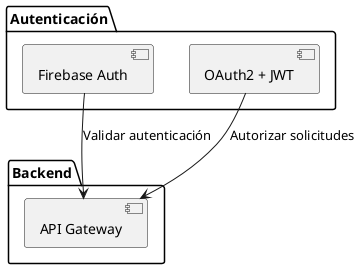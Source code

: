 @startuml

package "Backend" {
    component "API Gateway" as APIGW  
}

package "Autenticación" {
    component "Firebase Auth" as Firebase
    component "OAuth2 + JWT" as OAuth2JWT
}

Firebase --> APIGW : Validar autenticación
OAuth2JWT --> APIGW : Autorizar solicitudes
@enduml
